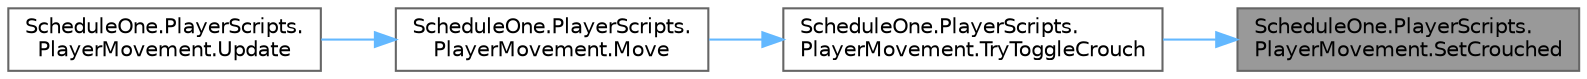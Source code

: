 digraph "ScheduleOne.PlayerScripts.PlayerMovement.SetCrouched"
{
 // LATEX_PDF_SIZE
  bgcolor="transparent";
  edge [fontname=Helvetica,fontsize=10,labelfontname=Helvetica,labelfontsize=10];
  node [fontname=Helvetica,fontsize=10,shape=box,height=0.2,width=0.4];
  rankdir="RL";
  Node1 [id="Node000001",label="ScheduleOne.PlayerScripts.\lPlayerMovement.SetCrouched",height=0.2,width=0.4,color="gray40", fillcolor="grey60", style="filled", fontcolor="black",tooltip=" "];
  Node1 -> Node2 [id="edge1_Node000001_Node000002",dir="back",color="steelblue1",style="solid",tooltip=" "];
  Node2 [id="Node000002",label="ScheduleOne.PlayerScripts.\lPlayerMovement.TryToggleCrouch",height=0.2,width=0.4,color="grey40", fillcolor="white", style="filled",URL="$class_schedule_one_1_1_player_scripts_1_1_player_movement.html#a737436a4139a85d924f1de4bb0c0ace8",tooltip=" "];
  Node2 -> Node3 [id="edge2_Node000002_Node000003",dir="back",color="steelblue1",style="solid",tooltip=" "];
  Node3 [id="Node000003",label="ScheduleOne.PlayerScripts.\lPlayerMovement.Move",height=0.2,width=0.4,color="grey40", fillcolor="white", style="filled",URL="$class_schedule_one_1_1_player_scripts_1_1_player_movement.html#a0168a036f776781d9028555d30ccd811",tooltip=" "];
  Node3 -> Node4 [id="edge3_Node000003_Node000004",dir="back",color="steelblue1",style="solid",tooltip=" "];
  Node4 [id="Node000004",label="ScheduleOne.PlayerScripts.\lPlayerMovement.Update",height=0.2,width=0.4,color="grey40", fillcolor="white", style="filled",URL="$class_schedule_one_1_1_player_scripts_1_1_player_movement.html#a04f1cd8605cc3811055c2fffab93eda0",tooltip=" "];
}
